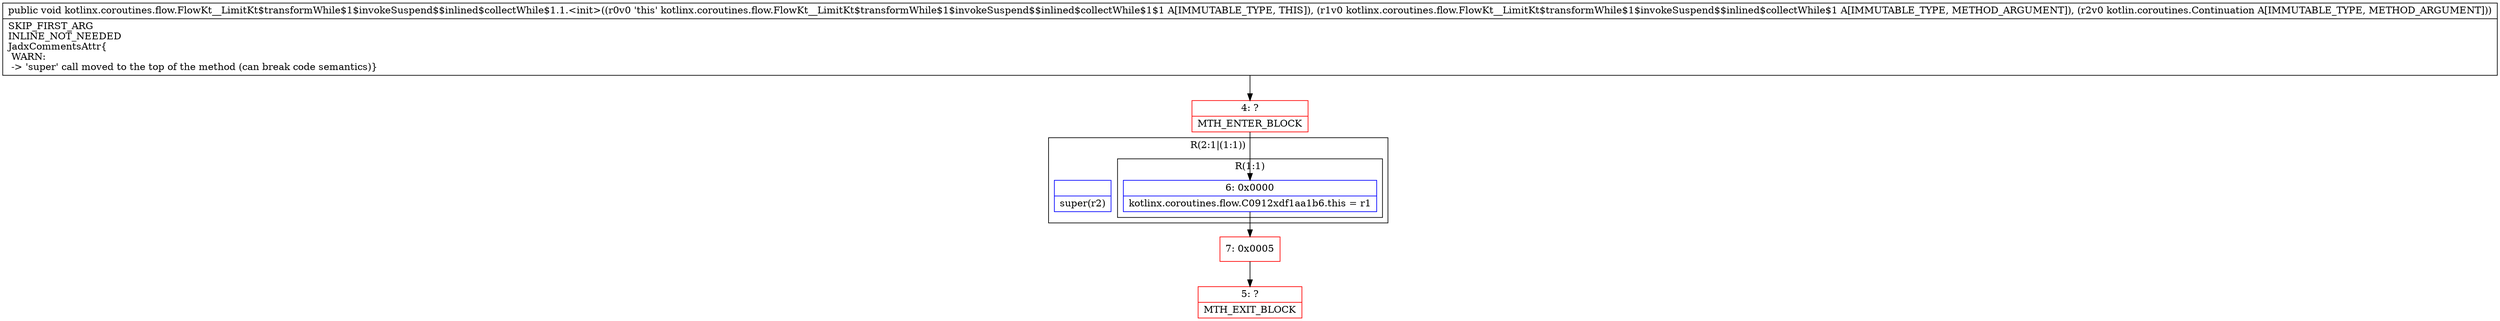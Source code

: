 digraph "CFG forkotlinx.coroutines.flow.FlowKt__LimitKt$transformWhile$1$invokeSuspend$$inlined$collectWhile$1.1.\<init\>(Lkotlinx\/coroutines\/flow\/FlowKt__LimitKt$transformWhile$1$invokeSuspend$$inlined$collectWhile$1;Lkotlin\/coroutines\/Continuation;)V" {
subgraph cluster_Region_1332121329 {
label = "R(2:1|(1:1))";
node [shape=record,color=blue];
Node_InsnContainer_863683570 [shape=record,label="{|super(r2)\l}"];
subgraph cluster_Region_1125945555 {
label = "R(1:1)";
node [shape=record,color=blue];
Node_6 [shape=record,label="{6\:\ 0x0000|kotlinx.coroutines.flow.C0912xdf1aa1b6.this = r1\l}"];
}
}
Node_4 [shape=record,color=red,label="{4\:\ ?|MTH_ENTER_BLOCK\l}"];
Node_7 [shape=record,color=red,label="{7\:\ 0x0005}"];
Node_5 [shape=record,color=red,label="{5\:\ ?|MTH_EXIT_BLOCK\l}"];
MethodNode[shape=record,label="{public void kotlinx.coroutines.flow.FlowKt__LimitKt$transformWhile$1$invokeSuspend$$inlined$collectWhile$1.1.\<init\>((r0v0 'this' kotlinx.coroutines.flow.FlowKt__LimitKt$transformWhile$1$invokeSuspend$$inlined$collectWhile$1$1 A[IMMUTABLE_TYPE, THIS]), (r1v0 kotlinx.coroutines.flow.FlowKt__LimitKt$transformWhile$1$invokeSuspend$$inlined$collectWhile$1 A[IMMUTABLE_TYPE, METHOD_ARGUMENT]), (r2v0 kotlin.coroutines.Continuation A[IMMUTABLE_TYPE, METHOD_ARGUMENT]))  | SKIP_FIRST_ARG\lINLINE_NOT_NEEDED\lJadxCommentsAttr\{\l WARN: \l \-\> 'super' call moved to the top of the method (can break code semantics)\}\l}"];
MethodNode -> Node_4;Node_6 -> Node_7;
Node_4 -> Node_6;
Node_7 -> Node_5;
}

